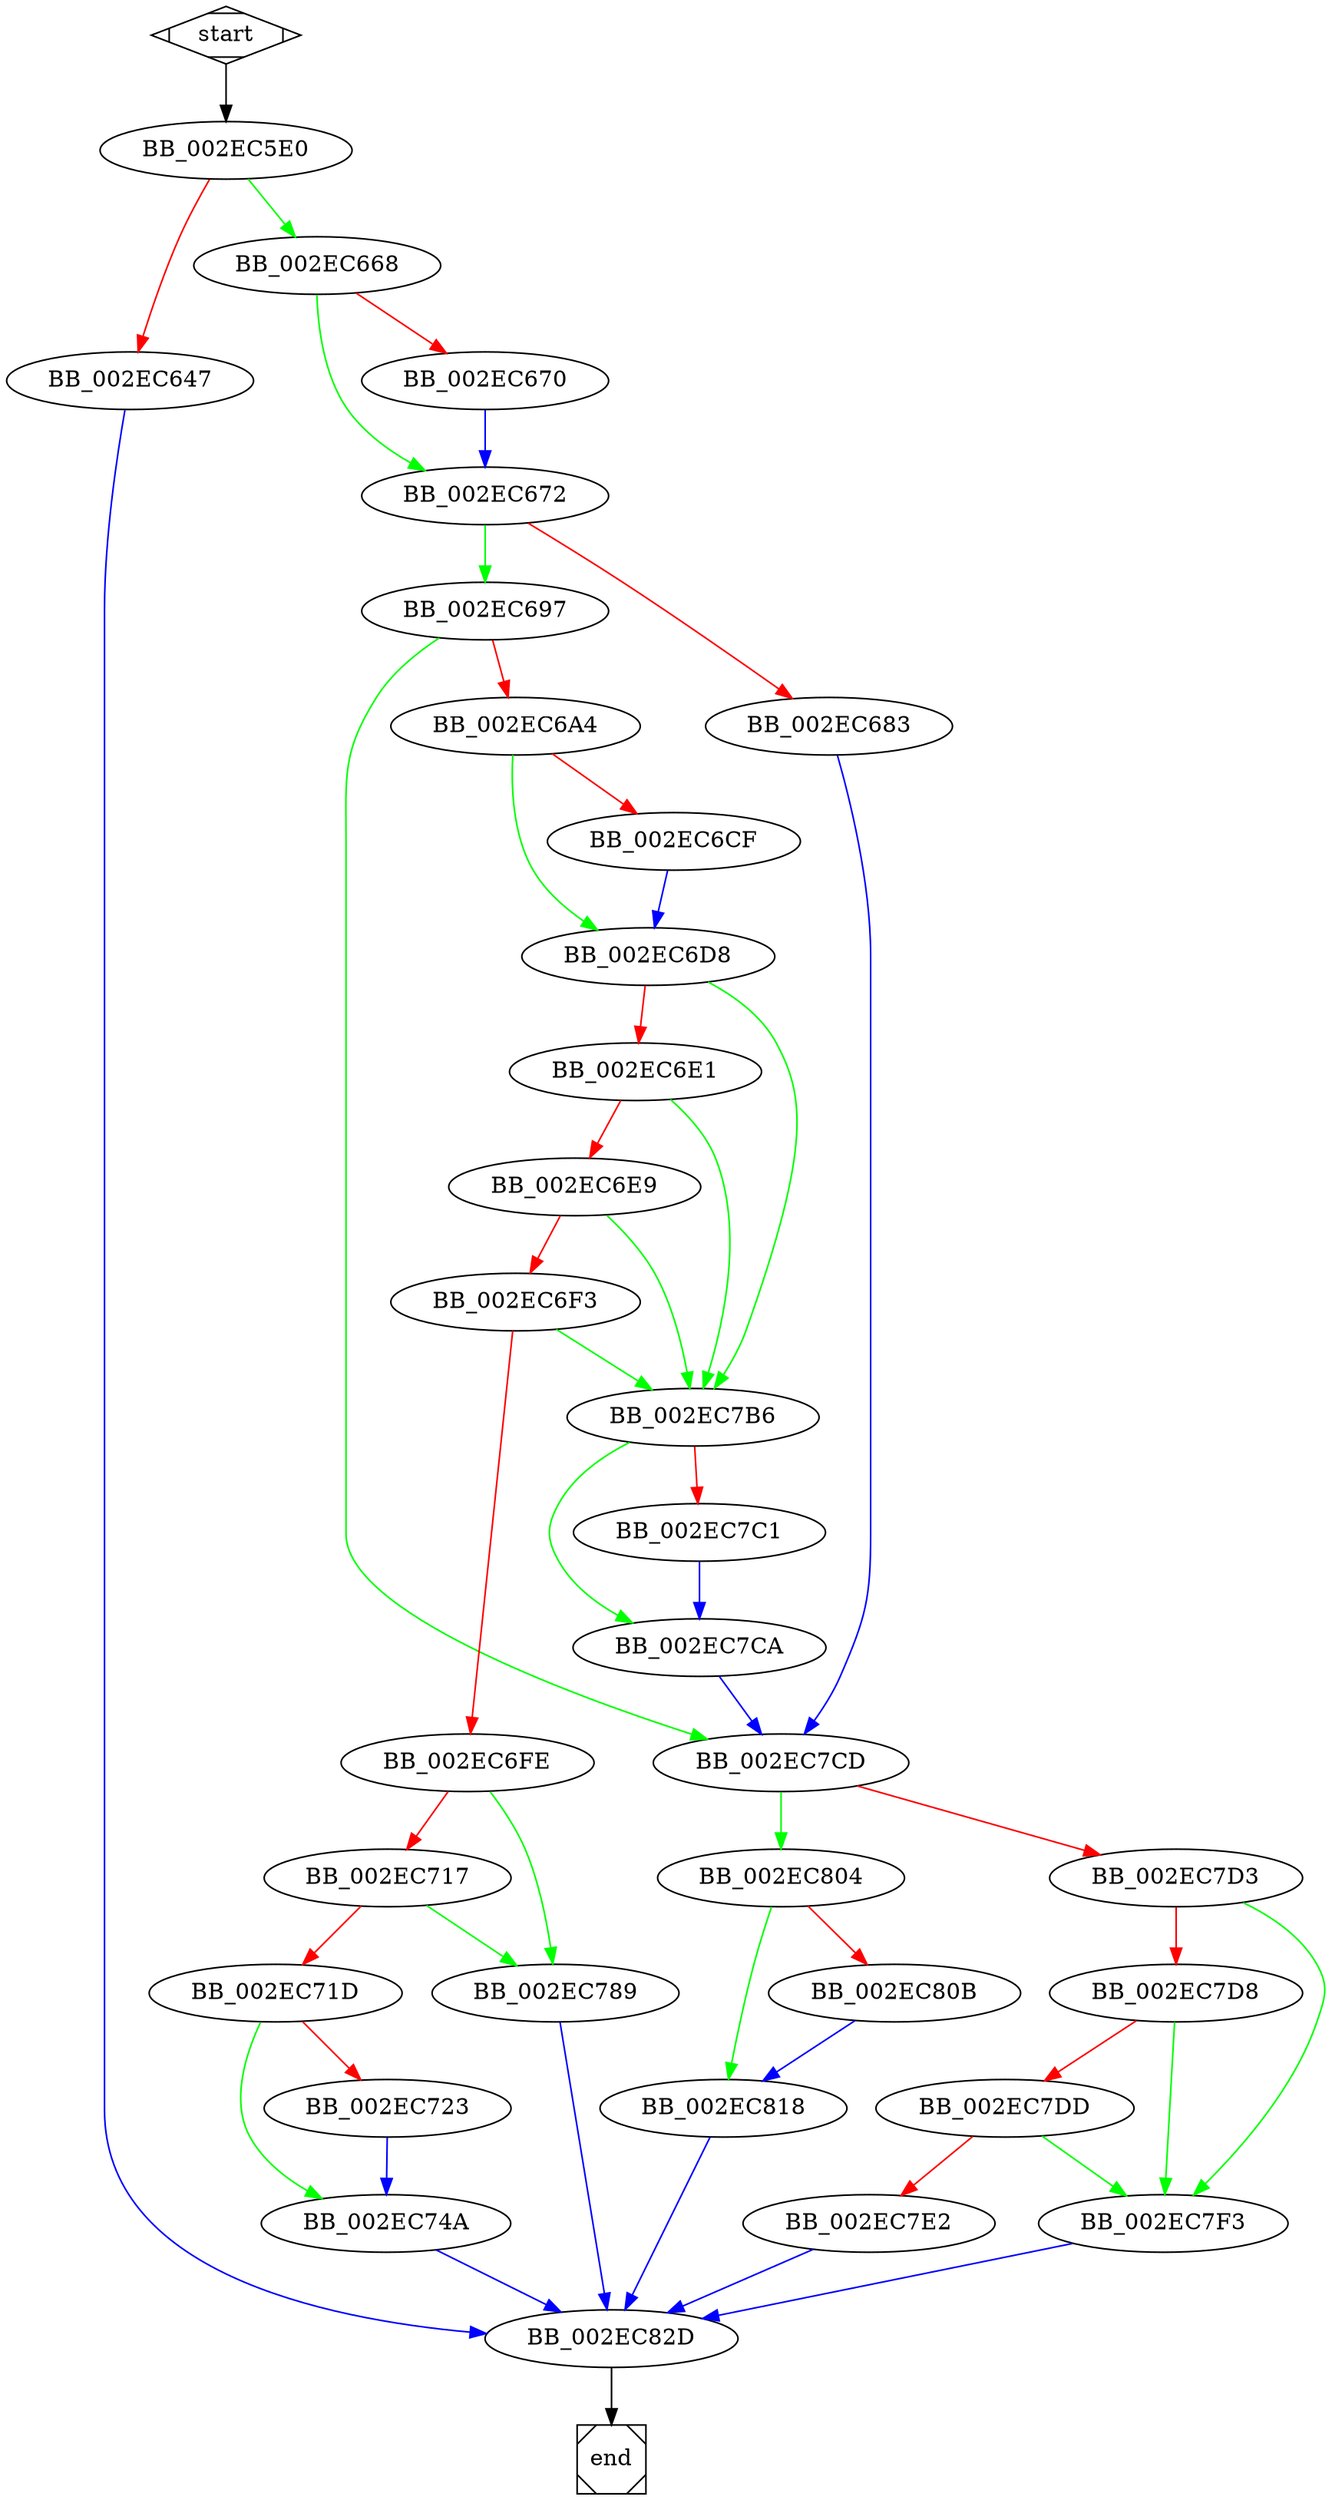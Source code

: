 digraph G {
  start -> BB_002EC5E0;
  
  BB_002EC5E0 -> BB_002EC647 [color=red];
  BB_002EC5E0 -> BB_002EC668 [color=green];
  
  BB_002EC647 -> BB_002EC82D [color=blue];
  
  BB_002EC668 -> BB_002EC670 [color=red];
  BB_002EC668 -> BB_002EC672 [color=green];
  
  BB_002EC670 -> BB_002EC672 [color=blue];
  
  BB_002EC672 -> BB_002EC683 [color=red];
  BB_002EC672 -> BB_002EC697 [color=green];
  
  BB_002EC683 -> BB_002EC7CD [color=blue];
  
  BB_002EC697 -> BB_002EC6A4 [color=red];
  BB_002EC697 -> BB_002EC7CD [color=green];
  
  BB_002EC6A4 -> BB_002EC6CF [color=red];
  BB_002EC6A4 -> BB_002EC6D8 [color=green];
  
  BB_002EC6CF -> BB_002EC6D8 [color=blue];
  
  BB_002EC6D8 -> BB_002EC6E1 [color=red];
  BB_002EC6D8 -> BB_002EC7B6 [color=green];
  
  BB_002EC6E1 -> BB_002EC6E9 [color=red];
  BB_002EC6E1 -> BB_002EC7B6 [color=green];
  
  BB_002EC6E9 -> BB_002EC6F3 [color=red];
  BB_002EC6E9 -> BB_002EC7B6 [color=green];
  
  BB_002EC6F3 -> BB_002EC6FE [color=red];
  BB_002EC6F3 -> BB_002EC7B6 [color=green];
  
  BB_002EC6FE -> BB_002EC717 [color=red];
  BB_002EC6FE -> BB_002EC789 [color=green];
  
  BB_002EC717 -> BB_002EC71D [color=red];
  BB_002EC717 -> BB_002EC789 [color=green];
  
  BB_002EC71D -> BB_002EC723 [color=red];
  BB_002EC71D -> BB_002EC74A [color=green];
  
  BB_002EC723 -> BB_002EC74A [color=blue];
  
  BB_002EC74A -> BB_002EC82D [color=blue];
  
  BB_002EC789 -> BB_002EC82D [color=blue];
  
  BB_002EC7B6 -> BB_002EC7C1 [color=red];
  BB_002EC7B6 -> BB_002EC7CA [color=green];
  
  BB_002EC7C1 -> BB_002EC7CA [color=blue];
  
  BB_002EC7CA -> BB_002EC7CD [color=blue];
  
  BB_002EC7CD -> BB_002EC7D3 [color=red];
  BB_002EC7CD -> BB_002EC804 [color=green];
  
  BB_002EC7D3 -> BB_002EC7D8 [color=red];
  BB_002EC7D3 -> BB_002EC7F3 [color=green];
  
  BB_002EC7D8 -> BB_002EC7DD [color=red];
  BB_002EC7D8 -> BB_002EC7F3 [color=green];
  
  BB_002EC7DD -> BB_002EC7E2 [color=red];
  BB_002EC7DD -> BB_002EC7F3 [color=green];
  
  BB_002EC7E2 -> BB_002EC82D [color=blue];
  
  BB_002EC7F3 -> BB_002EC82D [color=blue];
  
  BB_002EC804 -> BB_002EC80B [color=red];
  BB_002EC804 -> BB_002EC818 [color=green];
  
  BB_002EC80B -> BB_002EC818 [color=blue];
  
  BB_002EC818 -> BB_002EC82D [color=blue];
  
  BB_002EC82D -> end;
  
  start [shape=Mdiamond];
  end [shape=Msquare];
}
